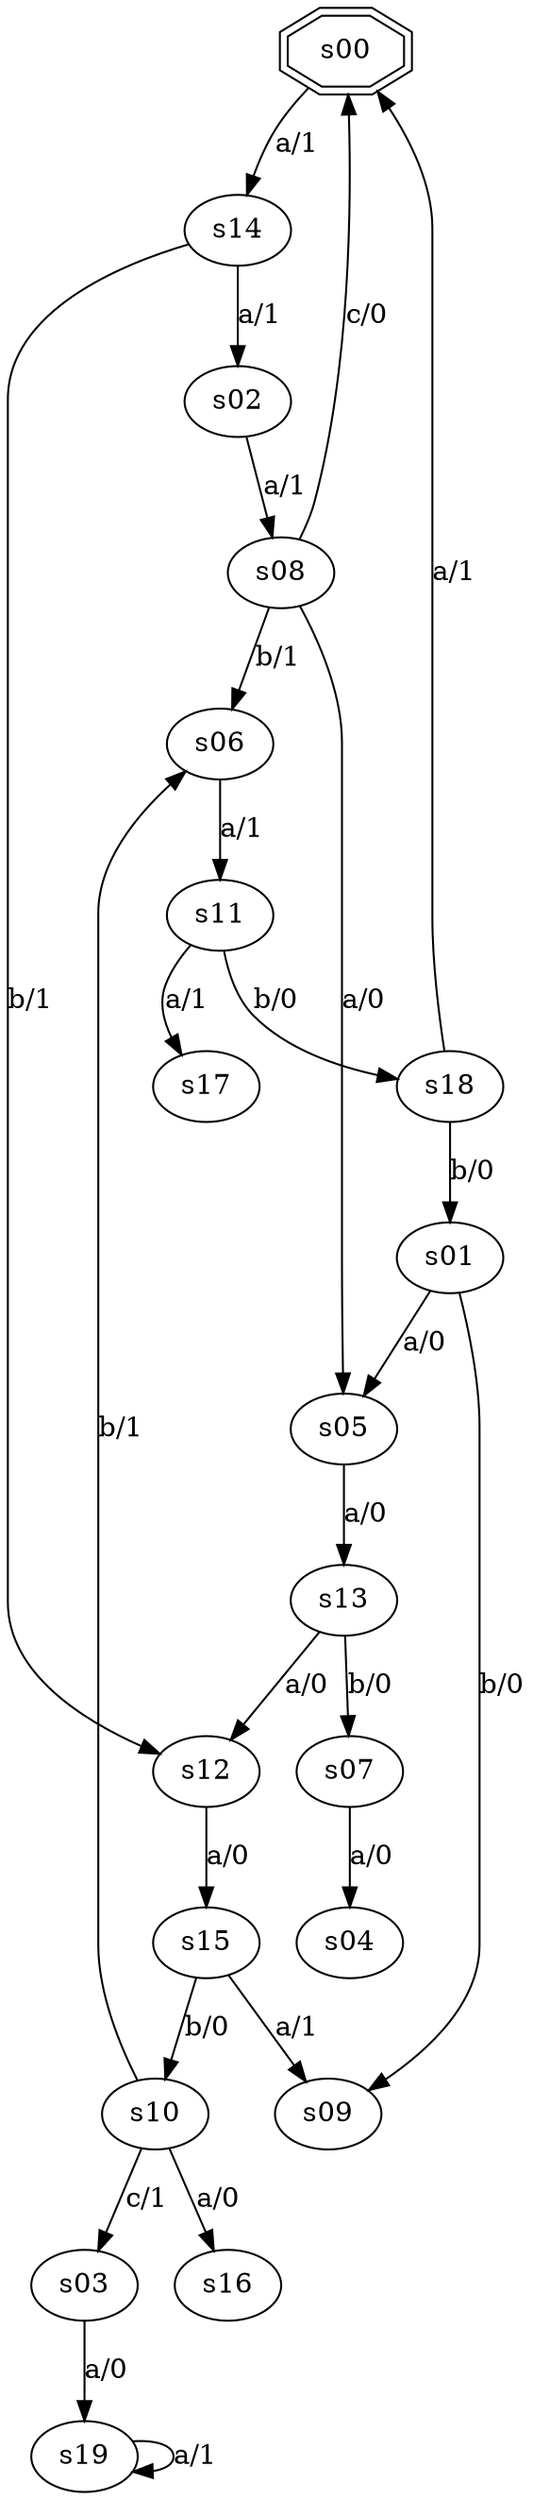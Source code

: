 digraph graph_041 {
	s00 -> s14 [label="a/1"];
	s01 -> s05 [label="a/0"];
	s01 -> s09 [label="b/0"];
	s02 -> s08 [label="a/1"];
	s03 -> s19 [label="a/0"];
	s05 -> s13 [label="a/0"];
	s06 -> s11 [label="a/1"];
	s07 -> s04 [label="a/0"];
	s08 -> s05 [label="a/0"];
	s08 -> s06 [label="b/1"];
	s08 -> s00 [label="c/0"];
	s10 -> s16 [label="a/0"];
	s10 -> s06 [label="b/1"];
	s10 -> s03 [label="c/1"];
	s11 -> s17 [label="a/1"];
	s11 -> s18 [label="b/0"];
	s12 -> s15 [label="a/0"];
	s13 -> s12 [label="a/0"];
	s13 -> s07 [label="b/0"];
	s14 -> s02 [label="a/1"];
	s14 -> s12 [label="b/1"];
	s15 -> s09 [label="a/1"];
	s15 -> s10 [label="b/0"];
	s18 -> s00 [label="a/1"];
	s18 -> s01 [label="b/0"];
	s19 -> s19 [label="a/1"];
	s00 [shape=doubleoctagon];
}